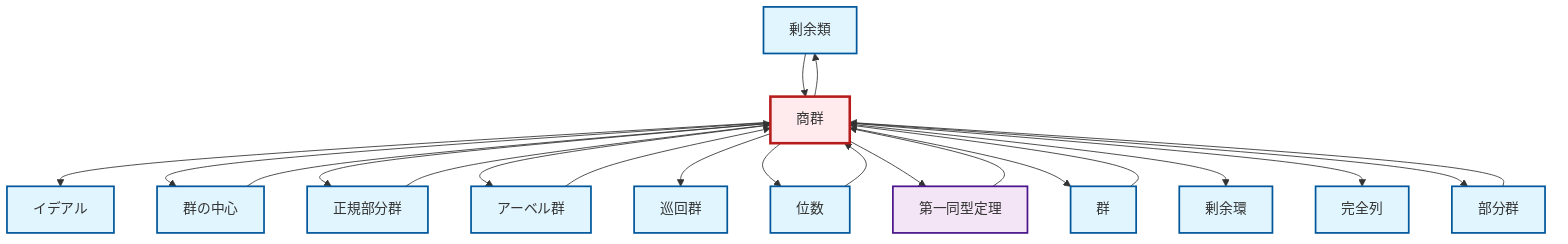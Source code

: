 graph TD
    classDef definition fill:#e1f5fe,stroke:#01579b,stroke-width:2px
    classDef theorem fill:#f3e5f5,stroke:#4a148c,stroke-width:2px
    classDef axiom fill:#fff3e0,stroke:#e65100,stroke-width:2px
    classDef example fill:#e8f5e9,stroke:#1b5e20,stroke-width:2px
    classDef current fill:#ffebee,stroke:#b71c1c,stroke-width:3px
    def-quotient-ring["剰余環"]:::definition
    def-coset["剰余類"]:::definition
    def-abelian-group["アーベル群"]:::definition
    def-exact-sequence["完全列"]:::definition
    def-order["位数"]:::definition
    def-ideal["イデアル"]:::definition
    thm-first-isomorphism["第一同型定理"]:::theorem
    def-normal-subgroup["正規部分群"]:::definition
    def-subgroup["部分群"]:::definition
    def-cyclic-group["巡回群"]:::definition
    def-group["群"]:::definition
    def-quotient-group["商群"]:::definition
    def-center-of-group["群の中心"]:::definition
    def-quotient-group --> def-ideal
    thm-first-isomorphism --> def-quotient-group
    def-quotient-group --> def-center-of-group
    def-quotient-group --> def-coset
    def-abelian-group --> def-quotient-group
    def-subgroup --> def-quotient-group
    def-order --> def-quotient-group
    def-quotient-group --> def-normal-subgroup
    def-group --> def-quotient-group
    def-quotient-group --> def-abelian-group
    def-quotient-group --> def-cyclic-group
    def-center-of-group --> def-quotient-group
    def-quotient-group --> def-order
    def-quotient-group --> thm-first-isomorphism
    def-quotient-group --> def-group
    def-normal-subgroup --> def-quotient-group
    def-quotient-group --> def-quotient-ring
    def-quotient-group --> def-exact-sequence
    def-coset --> def-quotient-group
    def-quotient-group --> def-subgroup
    class def-quotient-group current